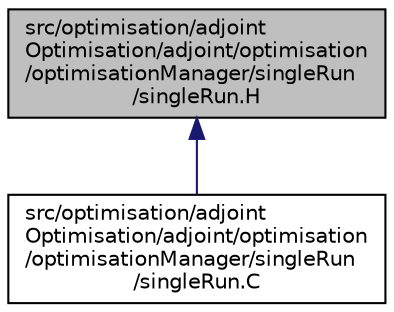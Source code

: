 digraph "src/optimisation/adjointOptimisation/adjoint/optimisation/optimisationManager/singleRun/singleRun.H"
{
  bgcolor="transparent";
  edge [fontname="Helvetica",fontsize="10",labelfontname="Helvetica",labelfontsize="10"];
  node [fontname="Helvetica",fontsize="10",shape=record];
  Node1 [label="src/optimisation/adjoint\lOptimisation/adjoint/optimisation\l/optimisationManager/singleRun\l/singleRun.H",height=0.2,width=0.4,color="black", fillcolor="grey75", style="filled" fontcolor="black"];
  Node1 -> Node2 [dir="back",color="midnightblue",fontsize="10",style="solid",fontname="Helvetica"];
  Node2 [label="src/optimisation/adjoint\lOptimisation/adjoint/optimisation\l/optimisationManager/singleRun\l/singleRun.C",height=0.2,width=0.4,color="black",URL="$singleRun_8C.html"];
}

